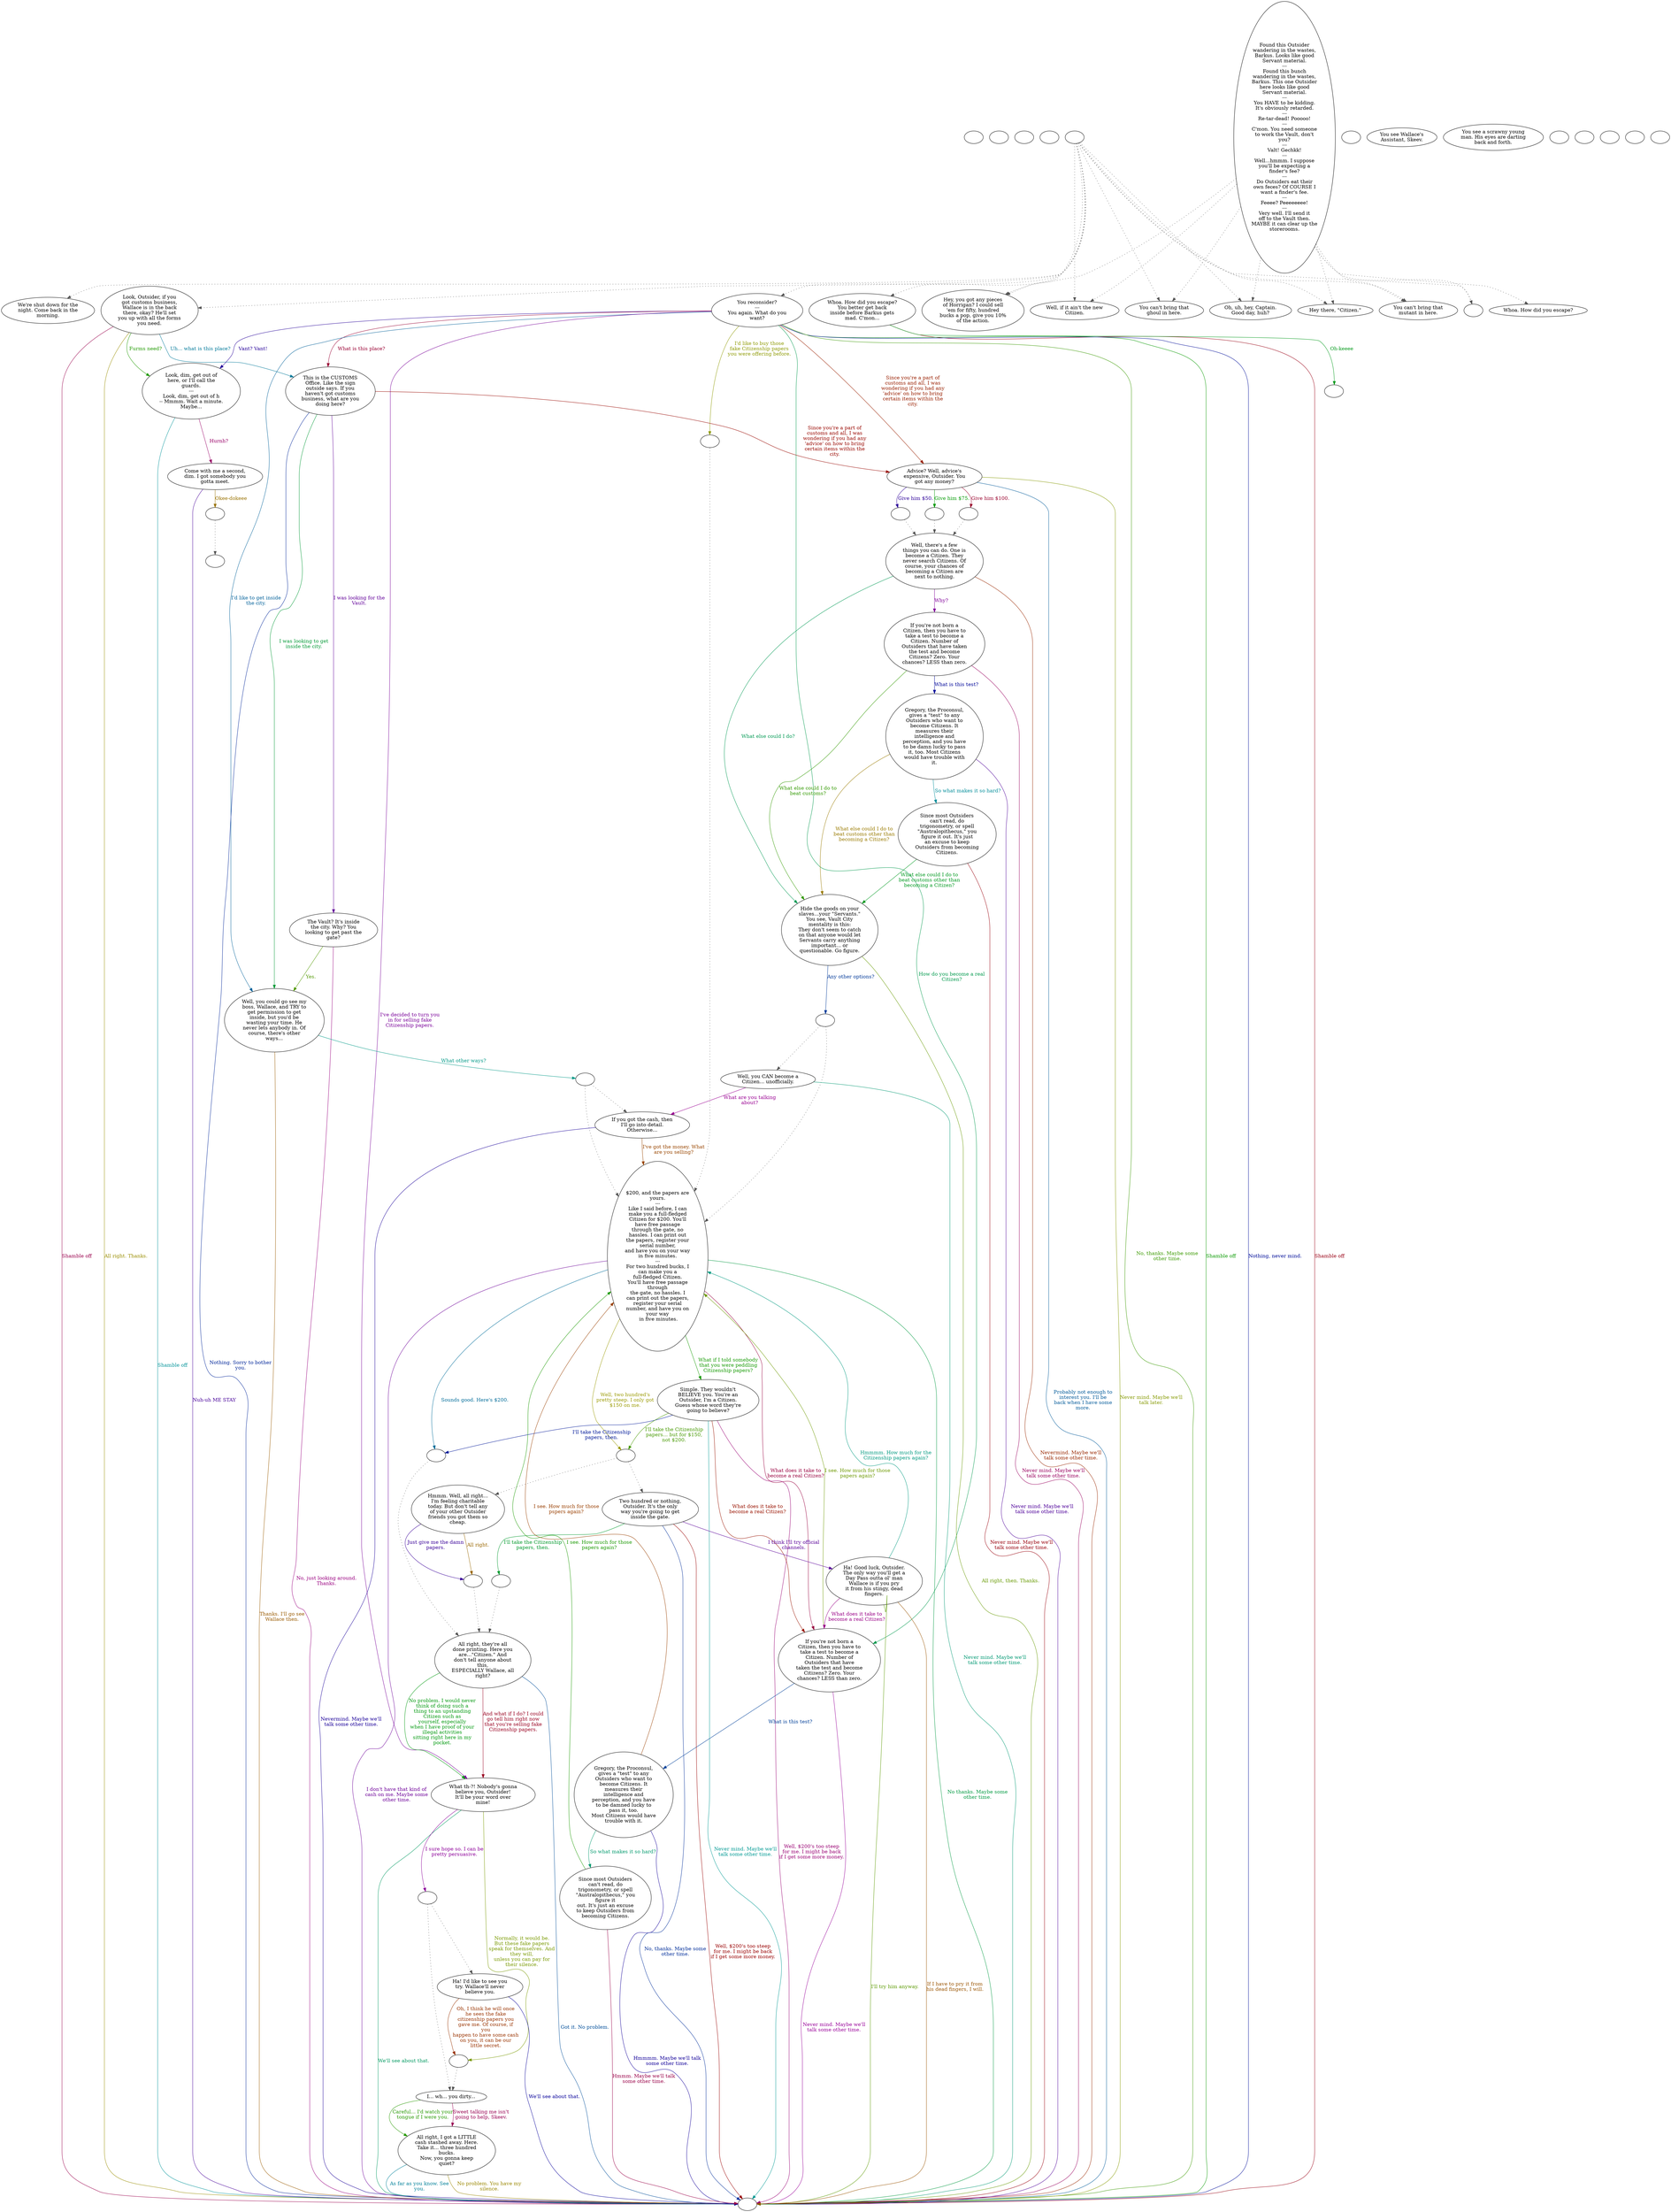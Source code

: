 digraph vcskeeve {
  "checkPartyMembersNearDoor" [style=filled       fillcolor="#FFFFFF"       color="#000000"]
  "checkPartyMembersNearDoor" [label=""]
  "start" [style=filled       fillcolor="#FFFFFF"       color="#000000"]
  "start" [label=""]
  "critter_p_proc" [style=filled       fillcolor="#FFFFFF"       color="#000000"]
  "critter_p_proc" [label=""]
  "pickup_p_proc" [style=filled       fillcolor="#FFFFFF"       color="#000000"]
  "pickup_p_proc" [label=""]
  "talk_p_proc" [style=filled       fillcolor="#FFFFFF"       color="#000000"]
  "talk_p_proc" -> "Node001" [style=dotted color="#555555"]
  "talk_p_proc" -> "Node003" [style=dotted color="#555555"]
  "talk_p_proc" -> "Node002" [style=dotted color="#555555"]
  "talk_p_proc" -> "Node006" [style=dotted color="#555555"]
  "talk_p_proc" -> "Node007" [style=dotted color="#555555"]
  "talk_p_proc" -> "Node004" [style=dotted color="#555555"]
  "talk_p_proc" -> "Node005" [style=dotted color="#555555"]
  "talk_p_proc" -> "Node035" [style=dotted color="#555555"]
  "talk_p_proc" -> "Node008" [style=dotted color="#555555"]
  "talk_p_proc" -> "Node009" [style=dotted color="#555555"]
  "talk_p_proc" -> "Node030" [style=dotted color="#555555"]
  "talk_p_proc" [label=""]
  "destroy_p_proc" [style=filled       fillcolor="#FFFFFF"       color="#000000"]
  "destroy_p_proc" [label=""]
  "look_at_p_proc" [style=filled       fillcolor="#FFFFFF"       color="#000000"]
  "look_at_p_proc" [label="You see Wallace's\nAssistant, Skeev."]
  "description_p_proc" [style=filled       fillcolor="#FFFFFF"       color="#000000"]
  "description_p_proc" [label="You see a scrawny young\nman. His eyes are darting\nback and forth."]
  "use_skill_on_p_proc" [style=filled       fillcolor="#FFFFFF"       color="#000000"]
  "use_skill_on_p_proc" [label=""]
  "damage_p_proc" [style=filled       fillcolor="#FFFFFF"       color="#000000"]
  "damage_p_proc" [label=""]
  "map_enter_p_proc" [style=filled       fillcolor="#FFFFFF"       color="#000000"]
  "map_enter_p_proc" [label=""]
  "map_update_p_proc" [style=filled       fillcolor="#FFFFFF"       color="#000000"]
  "map_update_p_proc" [label=""]
  "timed_event_p_proc" [style=filled       fillcolor="#FFFFFF"       color="#000000"]
  "timed_event_p_proc" -> "Node001" [style=dotted color="#555555"]
  "timed_event_p_proc" -> "Node003" [style=dotted color="#555555"]
  "timed_event_p_proc" -> "Node002" [style=dotted color="#555555"]
  "timed_event_p_proc" -> "Node006" [style=dotted color="#555555"]
  "timed_event_p_proc" -> "Node007" [style=dotted color="#555555"]
  "timed_event_p_proc" -> "Node004" [style=dotted color="#555555"]
  "timed_event_p_proc" -> "Node005" [style=dotted color="#555555"]
  "timed_event_p_proc" -> "Node034" [style=dotted color="#555555"]
  "timed_event_p_proc" [label="Found this Outsider\nwandering in the wastes,\nBarkus. Looks like good\nServant material.\n---\nFound this bunch\nwandering in the wastes,\nBarkus. This one Outsider\nhere looks like good\nServant material.\n---\nYou HAVE to be kidding.\nIt's obviously retarded.\n---\nRe-tar-dead! Pooooo!\n---\nC'mon. You need someone\nto work the Vault, don't\nyou?\n---\nValt! Gechkk!\n---\nWell...hmmm. I suppose\nyou'll be expecting a\nfinder's fee?\n---\nDo Outsiders eat their\nown feces? Of COURSE I\nwant a finder's fee.\n---\nFeeee? Peeeeeeee!\n---\nVery well. I'll send it\noff to the Vault then.\nMAYBE it can clear up the\nstorerooms."]
  "Node998" [style=filled       fillcolor="#FFFFFF"       color="#000000"]
  "Node998" [label=""]
  "Node999" [style=filled       fillcolor="#FFFFFF"       color="#000000"]
  "Node999" [label=""]
  "Node001" [style=filled       fillcolor="#FFFFFF"       color="#000000"]
  "Node001" [label="Hey, you got any pieces\nof Horrigan? I could sell\n'em for fifty, hundred\nbucks a pop, give you 10%\nof the action."]
  "Node002" [style=filled       fillcolor="#FFFFFF"       color="#000000"]
  "Node002" [label=""]
  "Node003" [style=filled       fillcolor="#FFFFFF"       color="#000000"]
  "Node003" [label="Oh, uh, hey, Captain.\nGood day, huh?"]
  "Node004" [style=filled       fillcolor="#FFFFFF"       color="#000000"]
  "Node004" [label="Well, if it ain't the new\nCitizen."]
  "Node005" [style=filled       fillcolor="#FFFFFF"       color="#000000"]
  "Node005" [label="Hey there, \"Citizen.\""]
  "Node006" [style=filled       fillcolor="#FFFFFF"       color="#000000"]
  "Node006" [label="You can't bring that\nmutant in here."]
  "Node007" [style=filled       fillcolor="#FFFFFF"       color="#000000"]
  "Node007" [label="You can't bring that\nghoul in here."]
  "Node008" [style=filled       fillcolor="#FFFFFF"       color="#000000"]
  "Node008" [label="We're shut down for the\nnight. Come back in the\nmorning."]
  "Node009" [style=filled       fillcolor="#FFFFFF"       color="#000000"]
  "Node009" [label="Look, Outsider, if you\ngot customs business,\nWallace is in the back\nthere, okay? He'll set\nyou up with all the forms\nyou need."]
  "Node009" -> "Node031" [label="Furms need?" color="#1F9900" fontcolor="#1F9900"]
  "Node009" -> "Node999" [label="Shamble off" color="#99004C" fontcolor="#99004C"]
  "Node009" -> "Node010" [label="Uh... what is this place?" color="#007899" fontcolor="#007899"]
  "Node009" -> "Node999" [label="All right. Thanks." color="#998D00" fontcolor="#998D00"]
  "Node010" [style=filled       fillcolor="#FFFFFF"       color="#000000"]
  "Node010" [label="This is the CUSTOMS\nOffice. Like the sign\noutside says. If you\nhaven't got customs\nbusiness, what are you\ndoing here?"]
  "Node010" -> "Node011" [label="I was looking for the\nVault." color="#610099" fontcolor="#610099"]
  "Node010" -> "Node012" [label="I was looking to get\ninside the city." color="#009934" fontcolor="#009934"]
  "Node010" -> "Node013" [label="Since you're a part of\ncustoms and all, I was\nwondering if you had any\n'advice' on how to bring\ncertain items within the\ncity." color="#990700" fontcolor="#990700"]
  "Node010" -> "Node999" [label="Nothing. Sorry to bother\nyou." color="#002599" fontcolor="#002599"]
  "Node011" [style=filled       fillcolor="#FFFFFF"       color="#000000"]
  "Node011" [label="The Vault? It's inside\nthe city. Why? You\nlooking to get past the\ngate?"]
  "Node011" -> "Node012" [label="Yes." color="#529900" fontcolor="#529900"]
  "Node011" -> "Node999" [label="No, just looking around.\nThanks." color="#99007F" fontcolor="#99007F"]
  "Node012" [style=filled       fillcolor="#FFFFFF"       color="#000000"]
  "Node012" [label="Well, you could go see my\nboss, Wallace, and TRY to\nget permission to get\ninside, but you'd be\nwasting your time. He\nnever lets anybody in. Of\ncourse, there's other\nways..."]
  "Node012" -> "Node012a" [label="What other ways?" color="#009987" fontcolor="#009987"]
  "Node012" -> "Node999" [label="Thanks. I'll go see\nWallace then." color="#995A00" fontcolor="#995A00"]
  "Node012a" [style=filled       fillcolor="#FFFFFF"       color="#000000"]
  "Node012a" -> "Node021" [style=dotted color="#555555"]
  "Node012a" -> "Node020" [style=dotted color="#555555"]
  "Node012a" [label=""]
  "Node013" [style=filled       fillcolor="#FFFFFF"       color="#000000"]
  "Node013" [label="Advice? Well, advice's\nexpensive, Outsider. You\ngot any money?"]
  "Node013" -> "Node013a" [label="Give him $50." color="#2D0099" fontcolor="#2D0099"]
  "Node013" -> "Node013b" [label="Give him $75." color="#009901" fontcolor="#009901"]
  "Node013" -> "Node013c" [label="Give him $100." color="#99002C" fontcolor="#99002C"]
  "Node013" -> "Node999" [label="Probably not enough to\ninterest you. I'll be\nback when I have some\nmore." color="#005999" fontcolor="#005999"]
  "Node013" -> "Node999" [label="Never mind. Maybe we'll\ntalk later." color="#859900" fontcolor="#859900"]
  "Node013a" [style=filled       fillcolor="#FFFFFF"       color="#000000"]
  "Node013a" -> "Node014" [style=dotted color="#555555"]
  "Node013a" [label=""]
  "Node013b" [style=filled       fillcolor="#FFFFFF"       color="#000000"]
  "Node013b" -> "Node014" [style=dotted color="#555555"]
  "Node013b" [label=""]
  "Node013c" [style=filled       fillcolor="#FFFFFF"       color="#000000"]
  "Node013c" -> "Node014" [style=dotted color="#555555"]
  "Node013c" [label=""]
  "Node014" [style=filled       fillcolor="#FFFFFF"       color="#000000"]
  "Node014" [label="Well, there's a few\nthings you can do. One is\nbecome a Citizen. They\nnever search Citizens. Of\ncourse, your chances of\nbecoming a Citizen are\nnext to nothing."]
  "Node014" -> "Node015" [label="Why?" color="#800099" fontcolor="#800099"]
  "Node014" -> "Node018" [label="What else could I do?" color="#009953" fontcolor="#009953"]
  "Node014" -> "Node999" [label="Nevermind. Maybe we'll\ntalk some other time." color="#992700" fontcolor="#992700"]
  "Node015" [style=filled       fillcolor="#FFFFFF"       color="#000000"]
  "Node015" [label="If you're not born a\nCitizen, then you have to\ntake a test to become a\nCitizen. Number of\nOutsiders that have taken\nthe test and become\nCitizens? Zero. Your\nchances? LESS than zero."]
  "Node015" -> "Node016" [label="What is this test?" color="#000699" fontcolor="#000699"]
  "Node015" -> "Node018" [label="What else could I do to\nbeat customs?" color="#329900" fontcolor="#329900"]
  "Node015" -> "Node999" [label="Never mind. Maybe we'll\ntalk some other time." color="#99005F" fontcolor="#99005F"]
  "Node016" [style=filled       fillcolor="#FFFFFF"       color="#000000"]
  "Node016" [label="Gregory, the Proconsul,\ngives a \"test\" to any\nOutsiders who want to\nbecome Citizens. It\nmeasures their\nintelligence and\nperception, and you have\nto be damn lucky to pass\nit, too. Most Citizens\nwould have trouble with\nit."]
  "Node016" -> "Node017" [label="So what makes it so hard?" color="#008C99" fontcolor="#008C99"]
  "Node016" -> "Node018" [label="What else could I do to\nbeat customs other than\nbecoming a Citizen?" color="#997A00" fontcolor="#997A00"]
  "Node016" -> "Node999" [label="Never mind. Maybe we'll\ntalk some other time." color="#4D0099" fontcolor="#4D0099"]
  "Node017" [style=filled       fillcolor="#FFFFFF"       color="#000000"]
  "Node017" [label="Since most Outsiders\ncan't read, do\ntrigonometry, or spell\n\"Australopithecus,\" you\nfigure it out. It's just\nan excuse to keep\nOutsiders from becoming\nCitizens."]
  "Node017" -> "Node018" [label="What else could I do to\nbeat customs other than\nbecoming a Citizen?" color="#009920" fontcolor="#009920"]
  "Node017" -> "Node999" [label="Never mind. Maybe we'll\ntalk some other time." color="#99000C" fontcolor="#99000C"]
  "Node018" [style=filled       fillcolor="#FFFFFF"       color="#000000"]
  "Node018" [label="Hide the goods on your\nslaves...your \"Servants.\"\nYou see, Vault City\nmentality is this:\nThey don't seem to catch\non that anyone would let\nServants carry anything\nimportant... or\nquestionable. Go figure."]
  "Node018" -> "Node018a" [label="Any other options?" color="#003999" fontcolor="#003999"]
  "Node018" -> "Node999" [label="All right, then. Thanks." color="#669900" fontcolor="#669900"]
  "Node018a" [style=filled       fillcolor="#FFFFFF"       color="#000000"]
  "Node018a" -> "Node021" [style=dotted color="#555555"]
  "Node018a" -> "Node019" [style=dotted color="#555555"]
  "Node018a" [label=""]
  "Node019" [style=filled       fillcolor="#FFFFFF"       color="#000000"]
  "Node019" [label="Well, you CAN become a\nCitizen... unofficially."]
  "Node019" -> "Node020" [label="What are you talking\nabout?" color="#990092" fontcolor="#990092"]
  "Node019" -> "Node999" [label="Never mind. Maybe we'll\ntalk some other time." color="#009973" fontcolor="#009973"]
  "Node020" [style=filled       fillcolor="#FFFFFF"       color="#000000"]
  "Node020" [label="If you got the cash, then\nI'll go into detail.\nOtherwise..."]
  "Node020" -> "Node021" [label="I've got the money. What\nare you selling?" color="#994600" fontcolor="#994600"]
  "Node020" -> "Node999" [label="Nevermind. Maybe we'll\ntalk some other time." color="#1A0099" fontcolor="#1A0099"]
  "Node021" [style=filled       fillcolor="#FFFFFF"       color="#000000"]
  "Node021" [label="$200, and the papers are\nyours.\n---\nLike I said before, I can\nmake you a full-fledged\nCitizen for $200. You'll\nhave free passage\nthrough the gate, no\nhassles. I can print out\nthe papers, register your\nserial number,\nand have you on your way\nin five minutes.\n---\nFor two hundred bucks, I\ncan make you a\nfull-fledged Citizen.\nYou'll have free passage\nthrough\nthe gate, no hassles. I\ncan print out the papers,\nregister your serial\nnumber, and have you on\nyour way\n in five minutes."]
  "Node021" -> "Node022" [label="What if I told somebody\nthat you were peddling\nCitizenship papers?" color="#139900" fontcolor="#139900"]
  "Node021" -> "Node036" [label="What does it take to\nbecome a real Citizen?" color="#99003F" fontcolor="#99003F"]
  "Node021" -> "Node021a" [label="Sounds good. Here's $200." color="#006C99" fontcolor="#006C99"]
  "Node021" -> "Node021b" [label="Well, two hundred's\npretty steep. I only got\n$150 on me." color="#999900" fontcolor="#999900"]
  "Node021" -> "Node999" [label="I don't have that kind of\ncash on me. Maybe some\nother time." color="#6D0099" fontcolor="#6D0099"]
  "Node021" -> "Node999" [label="No thanks. Maybe some\nother time." color="#009940" fontcolor="#009940"]
  "Node021a" [style=filled       fillcolor="#FFFFFF"       color="#000000"]
  "Node021a" -> "Node024" [style=dotted color="#555555"]
  "Node021a" [label=""]
  "Node021b" [style=filled       fillcolor="#FFFFFF"       color="#000000"]
  "Node021b" -> "Node023" [style=dotted color="#555555"]
  "Node021b" -> "Node028" [style=dotted color="#555555"]
  "Node021b" [label=""]
  "Node022" [style=filled       fillcolor="#FFFFFF"       color="#000000"]
  "Node022" [label="Simple. They wouldn't\nBELIEVE you. You're an\nOutsider, I'm a Citizen.\nGuess whose word they're\ngoing to believe?"]
  "Node022" -> "Node036" [label="What does it take to\nbecome a real Citizen?" color="#991300" fontcolor="#991300"]
  "Node022" -> "Node021a" [label="I'll take the Citizenship\npapers, then." color="#001999" fontcolor="#001999"]
  "Node022" -> "Node021b" [label="I'll take the Citizenship\npapers... but for $150,\nnot $200." color="#469900" fontcolor="#469900"]
  "Node022" -> "Node999" [label="Well, $200's too steep\nfor me. I might be back\nif I get some more money." color="#990073" fontcolor="#990073"]
  "Node022" -> "Node999" [label="Never mind. Maybe we'll\ntalk some other time." color="#009993" fontcolor="#009993"]
  "Node023" [style=filled       fillcolor="#FFFFFF"       color="#000000"]
  "Node023" [label="Hmmm. Well, all right...\nI'm feeling charitable\ntoday. But don't tell any\nof your other Outsider\nfriends you got them so\ncheap."]
  "Node023" -> "Node023a" [label="All right." color="#996600" fontcolor="#996600"]
  "Node023" -> "Node023a" [label="Just give me the damn\npapers." color="#390099" fontcolor="#390099"]
  "Node023a" [style=filled       fillcolor="#FFFFFF"       color="#000000"]
  "Node023a" -> "Node024" [style=dotted color="#555555"]
  "Node023a" [label=""]
  "Node024" [style=filled       fillcolor="#FFFFFF"       color="#000000"]
  "Node024" [label="All right, they're all\ndone printing. Here you\nare...\"Citizen.\" And\ndon't tell anyone about\nthis,\nESPECIALLY Wallace, all\nright?"]
  "Node024" -> "Node025" [label="No problem. I would never\nthink of doing such a\nthing to an upstanding\nCitizen such as\nyourself, especially\nwhen I have proof of your\nillegal activities\nsitting right here in my\npocket." color="#00990D" fontcolor="#00990D"]
  "Node024" -> "Node025" [label="And what if I do? I could\ngo tell him right now\nthat you're selling fake\nCitizenship papers." color="#990020" fontcolor="#990020"]
  "Node024" -> "Node999" [label="Got it. No problem." color="#004D99" fontcolor="#004D99"]
  "Node025" [style=filled       fillcolor="#FFFFFF"       color="#000000"]
  "Node025" [label="What th-?! Nobody's gonna\nbelieve you, Outsider!\nIt'll be your word over\nmine!"]
  "Node025" -> "Node025a" [label="Normally, it would be.\nBut these fake papers\nspeak for themselves. And\nthey will,\nunless you can pay for\ntheir silence." color="#799900" fontcolor="#799900"]
  "Node025" -> "Node025b" [label="I sure hope so. I can be\npretty persuasive." color="#8C0099" fontcolor="#8C0099"]
  "Node025" -> "Node999" [label="We'll see about that." color="#009960" fontcolor="#009960"]
  "Node025a" [style=filled       fillcolor="#FFFFFF"       color="#000000"]
  "Node025a" -> "Node026" [style=dotted color="#555555"]
  "Node025a" [label=""]
  "Node025b" [style=filled       fillcolor="#FFFFFF"       color="#000000"]
  "Node025b" -> "Node026" [style=dotted color="#555555"]
  "Node025b" -> "Node025c" [style=dotted color="#555555"]
  "Node025b" [label=""]
  "Node025c" [style=filled       fillcolor="#FFFFFF"       color="#000000"]
  "Node025c" [label="Ha! I'd like to see you\ntry. Wallace'll never\nbelieve you."]
  "Node025c" -> "Node025a" [label="Oh, I think he will once\nhe sees the fake\ncitizenship papers you\ngave me. Of course, if\nyou\nhappen to have some cash\non you, it can be our\nlittle secret." color="#993300" fontcolor="#993300"]
  "Node025c" -> "Node999" [label="We'll see about that." color="#060099" fontcolor="#060099"]
  "Node026" [style=filled       fillcolor="#FFFFFF"       color="#000000"]
  "Node026" [label="I... wh... you dirty..."]
  "Node026" -> "Node027" [label="Careful... I'd watch your\ntongue if I were you." color="#269900" fontcolor="#269900"]
  "Node026" -> "Node027" [label="Sweet talking me isn't\ngoing to help, Skeev." color="#990053" fontcolor="#990053"]
  "Node027" [style=filled       fillcolor="#FFFFFF"       color="#000000"]
  "Node027" [label="All right, I got a LITTLE\ncash stashed away. Here.\nTake it... three hundred\nbucks.\nNow, you gonna keep\nquiet?"]
  "Node027" -> "Node999" [label="As far as you know. See\nyou." color="#008099" fontcolor="#008099"]
  "Node027" -> "Node999" [label="No problem. You have my\nsilence." color="#998600" fontcolor="#998600"]
  "Node028" [style=filled       fillcolor="#FFFFFF"       color="#000000"]
  "Node028" [label="Two hundred or nothing,\nOutsider. It's the only\nway you're going to get\ninside the gate."]
  "Node028" -> "Node029" [label="I think I'll try official\nchannels." color="#590099" fontcolor="#590099"]
  "Node028" -> "Node028a" [label="I'll take the Citizenship\npapers, then." color="#00992C" fontcolor="#00992C"]
  "Node028" -> "Node999" [label="Well, $200's too steep\nfor me. I might be back\nif I get some more money." color="#990000" fontcolor="#990000"]
  "Node028" -> "Node999" [label="No, thanks. Maybe some\nother time." color="#002D99" fontcolor="#002D99"]
  "Node028a" [style=filled       fillcolor="#FFFFFF"       color="#000000"]
  "Node028a" -> "Node024" [style=dotted color="#555555"]
  "Node028a" [label=""]
  "Node029" [style=filled       fillcolor="#FFFFFF"       color="#000000"]
  "Node029" [label="Ha! Good luck, Outsider.\nThe only way you'll get a\nDay Pass outta ol' man\nWallace is if you pry\nit from his stingy, dead\nfingers."]
  "Node029" -> "Node999" [label="I'll try him anyway." color="#5A9900" fontcolor="#5A9900"]
  "Node029" -> "Node036" [label="What does it take to\nbecome a real Citizen?" color="#990086" fontcolor="#990086"]
  "Node029" -> "Node021" [label="Hmmmm. How much for the\nCitizenship papers again?" color="#00997F" fontcolor="#00997F"]
  "Node029" -> "Node999" [label="If I have to pry it from\nhis dead fingers, I will." color="#995300" fontcolor="#995300"]
  "Node030" [style=filled       fillcolor="#FFFFFF"       color="#000000"]
  "Node030" [label="You reconsider?\n---\nYou again. What do you\nwant?"]
  "Node030" -> "Node031" [label="Vant? Vant!" color="#260099" fontcolor="#260099"]
  "Node030" -> "Node999" [label="Shamble off" color="#079900" fontcolor="#079900"]
  "Node030" -> "Node010" [label="What is this place?" color="#990033" fontcolor="#990033"]
  "Node030" -> "Node012" [label="I'd like to get inside\nthe city." color="#006099" fontcolor="#006099"]
  "Node030" -> "Node030a" [label="I'd like to buy those\nfake Citizenship papers\nyou were offering before." color="#8D9900" fontcolor="#8D9900"]
  "Node030" -> "Node025" [label="I've decided to turn you\nin for selling fake\nCitizenship papers." color="#790099" fontcolor="#790099"]
  "Node030" -> "Node036" [label="How do you become a real\nCitizen?" color="#00994C" fontcolor="#00994C"]
  "Node030" -> "Node013" [label="Since you're a part of\ncustoms and all, I was\nwondering if you had any\n'advice' on how to bring\ncertain items within the\ncity." color="#991F00" fontcolor="#991F00"]
  "Node030" -> "Node999" [label="Nothing, never mind." color="#000D99" fontcolor="#000D99"]
  "Node030" -> "Node999" [label="No, thanks. Maybe some\nother time." color="#3A9900" fontcolor="#3A9900"]
  "Node030a" [style=filled       fillcolor="#FFFFFF"       color="#000000"]
  "Node030a" -> "Node021" [style=dotted color="#555555"]
  "Node030a" [label=""]
  "Node031" [style=filled       fillcolor="#FFFFFF"       color="#000000"]
  "Node031" [label="Look, dim, get out of\nhere, or I'll call the\nguards.\n---\nLook, dim, get out of h\n-- Mmmm. Wait a minute.\nMaybe..."]
  "Node031" -> "Node032" [label="Hurnh?" color="#990067" fontcolor="#990067"]
  "Node031" -> "Node999" [label="Shamble off" color="#009399" fontcolor="#009399"]
  "Node032" [style=filled       fillcolor="#FFFFFF"       color="#000000"]
  "Node032" [label="Come with me a second,\ndim. I got somebody you\ngotta meet."]
  "Node032" -> "Node032a" [label="Okee-dokeee" color="#997200" fontcolor="#997200"]
  "Node032" -> "Node999" [label="Nuh-uh ME STAY" color="#460099" fontcolor="#460099"]
  "Node032a" [style=filled       fillcolor="#FFFFFF"       color="#000000"]
  "Node032a" -> "Node033" [style=dotted color="#555555"]
  "Node032a" [label=""]
  "Node033" [style=filled       fillcolor="#FFFFFF"       color="#000000"]
  "Node033" [label=""]
  "Node034" [style=filled       fillcolor="#FFFFFF"       color="#000000"]
  "Node034" [label="Whoa. How did you escape?"]
  "Node035" [style=filled       fillcolor="#FFFFFF"       color="#000000"]
  "Node035" [label="Whoa. How did you escape?\nYou better get back\ninside before Barkus gets\nmad. C'mon..."]
  "Node035" -> "Node035a" [label="Oh-keeee" color="#009919" fontcolor="#009919"]
  "Node035" -> "Node999" [label="Shamble off" color="#990014" fontcolor="#990014"]
  "Node035a" [style=filled       fillcolor="#FFFFFF"       color="#000000"]
  "Node035a" [label=""]
  "Node036" [style=filled       fillcolor="#FFFFFF"       color="#000000"]
  "Node036" [label="If you're not born a\nCitizen, then you have to\ntake a test to become a\nCitizen. Number of\nOutsiders that have\ntaken the test and become\nCitizens? Zero. Your\nchances? LESS than zero."]
  "Node036" -> "Node037" [label="What is this test?" color="#004099" fontcolor="#004099"]
  "Node036" -> "Node021" [label="I see. How much for those\npapers again?" color="#6D9900" fontcolor="#6D9900"]
  "Node036" -> "Node999" [label="Never mind. Maybe we'll\ntalk some other time." color="#980099" fontcolor="#980099"]
  "Node037" [style=filled       fillcolor="#FFFFFF"       color="#000000"]
  "Node037" [label="Gregory, the Proconsul,\ngives a \"test\" to any\nOutsiders who want to\nbecome Citizens. It\nmeasures their\nintelligence and\nperception, and you have\nto be damned lucky to\npass it, too.\nMost Citizens would have\ntrouble with it."]
  "Node037" -> "Node038" [label="So what makes it so hard?" color="#00996C" fontcolor="#00996C"]
  "Node037" -> "Node021" [label="I see. How much for those\npspers again?" color="#993F00" fontcolor="#993F00"]
  "Node037" -> "Node999" [label="Hmmmm. Maybe we'll talk\nsome other time." color="#120099" fontcolor="#120099"]
  "Node038" [style=filled       fillcolor="#FFFFFF"       color="#000000"]
  "Node038" [label="Since most Outsiders\ncan't read, do\ntrigonometry, or spell\n\"Australopithecus,\" you\nfigure it\nout. It's just an excuse\nto keep Outsiders from\nbecoming Citizens."]
  "Node038" -> "Node021" [label="I see. How much for those\npapers again?" color="#1A9900" fontcolor="#1A9900"]
  "Node038" -> "Node999" [label="Hmmm. Maybe we'll talk\nsome other time." color="#990047" fontcolor="#990047"]
}